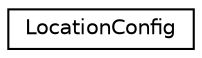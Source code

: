 digraph "Graphical Class Hierarchy"
{
 // LATEX_PDF_SIZE
  edge [fontname="Helvetica",fontsize="10",labelfontname="Helvetica",labelfontsize="10"];
  node [fontname="Helvetica",fontsize="10",shape=record];
  rankdir="LR";
  Node0 [label="LocationConfig",height=0.2,width=0.4,color="black", fillcolor="white", style="filled",URL="$classLocationConfig.html",tooltip="LocationConfig class holds the configuration specific to a location (URI path) within a server."];
}
